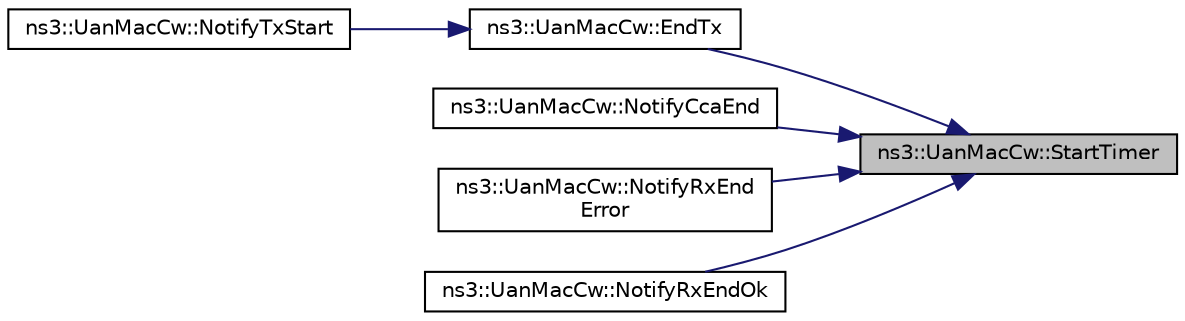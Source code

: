 digraph "ns3::UanMacCw::StartTimer"
{
 // LATEX_PDF_SIZE
  edge [fontname="Helvetica",fontsize="10",labelfontname="Helvetica",labelfontsize="10"];
  node [fontname="Helvetica",fontsize="10",shape=record];
  rankdir="RL";
  Node1 [label="ns3::UanMacCw::StartTimer",height=0.2,width=0.4,color="black", fillcolor="grey75", style="filled", fontcolor="black",tooltip="Schedule SendPacket after delay."];
  Node1 -> Node2 [dir="back",color="midnightblue",fontsize="10",style="solid",fontname="Helvetica"];
  Node2 [label="ns3::UanMacCw::EndTx",height=0.2,width=0.4,color="black", fillcolor="white", style="filled",URL="$classns3_1_1_uan_mac_cw.html#a1bd8399c61787208726aa7350834602d",tooltip="End TX state."];
  Node2 -> Node3 [dir="back",color="midnightblue",fontsize="10",style="solid",fontname="Helvetica"];
  Node3 [label="ns3::UanMacCw::NotifyTxStart",height=0.2,width=0.4,color="black", fillcolor="white", style="filled",URL="$classns3_1_1_uan_mac_cw.html#a1b2946271fb366ede005bd76d8a841ec",tooltip="Called when transmission starts from Phy object."];
  Node1 -> Node4 [dir="back",color="midnightblue",fontsize="10",style="solid",fontname="Helvetica"];
  Node4 [label="ns3::UanMacCw::NotifyCcaEnd",height=0.2,width=0.4,color="black", fillcolor="white", style="filled",URL="$classns3_1_1_uan_mac_cw.html#a45fd40e595f6a5636882a2aba1f7204e",tooltip="Called when UanPhy stops sensing channel is busy."];
  Node1 -> Node5 [dir="back",color="midnightblue",fontsize="10",style="solid",fontname="Helvetica"];
  Node5 [label="ns3::UanMacCw::NotifyRxEnd\lError",height=0.2,width=0.4,color="black", fillcolor="white", style="filled",URL="$classns3_1_1_uan_mac_cw.html#a0f26d94d52dfb50b4e9efc42e39b9548",tooltip="Called when UanPhy finishes receiving packet in error."];
  Node1 -> Node6 [dir="back",color="midnightblue",fontsize="10",style="solid",fontname="Helvetica"];
  Node6 [label="ns3::UanMacCw::NotifyRxEndOk",height=0.2,width=0.4,color="black", fillcolor="white", style="filled",URL="$classns3_1_1_uan_mac_cw.html#a1aa92f0820bc14f573abbe11057cfdfc",tooltip="Called when UanPhy finishes receiving packet without error."];
}
